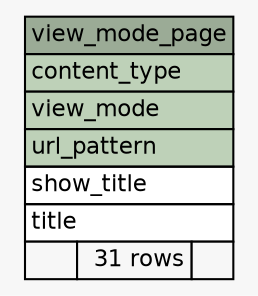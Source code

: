 // dot 2.30.1 on Mac OS X 10.8.3
// SchemaSpy rev 590
digraph "view_mode_page" {
  graph [
    rankdir="RL"
    bgcolor="#f7f7f7"
    nodesep="0.18"
    ranksep="0.46"
    fontname="Helvetica"
    fontsize="11"
  ];
  node [
    fontname="Helvetica"
    fontsize="11"
    shape="plaintext"
  ];
  edge [
    arrowsize="0.8"
  ];
  "view_mode_page" [
    label=<
    <TABLE BORDER="0" CELLBORDER="1" CELLSPACING="0" BGCOLOR="#ffffff">
      <TR><TD COLSPAN="3" BGCOLOR="#9bab96" ALIGN="CENTER">view_mode_page</TD></TR>
      <TR><TD PORT="content_type" COLSPAN="3" BGCOLOR="#bed1b8" ALIGN="LEFT">content_type</TD></TR>
      <TR><TD PORT="view_mode" COLSPAN="3" BGCOLOR="#bed1b8" ALIGN="LEFT">view_mode</TD></TR>
      <TR><TD PORT="url_pattern" COLSPAN="3" BGCOLOR="#bed1b8" ALIGN="LEFT">url_pattern</TD></TR>
      <TR><TD PORT="show_title" COLSPAN="3" ALIGN="LEFT">show_title</TD></TR>
      <TR><TD PORT="title" COLSPAN="3" ALIGN="LEFT">title</TD></TR>
      <TR><TD ALIGN="LEFT" BGCOLOR="#f7f7f7">  </TD><TD ALIGN="RIGHT" BGCOLOR="#f7f7f7">31 rows</TD><TD ALIGN="RIGHT" BGCOLOR="#f7f7f7">  </TD></TR>
    </TABLE>>
    URL="tables/view_mode_page.html"
    tooltip="view_mode_page"
  ];
}
